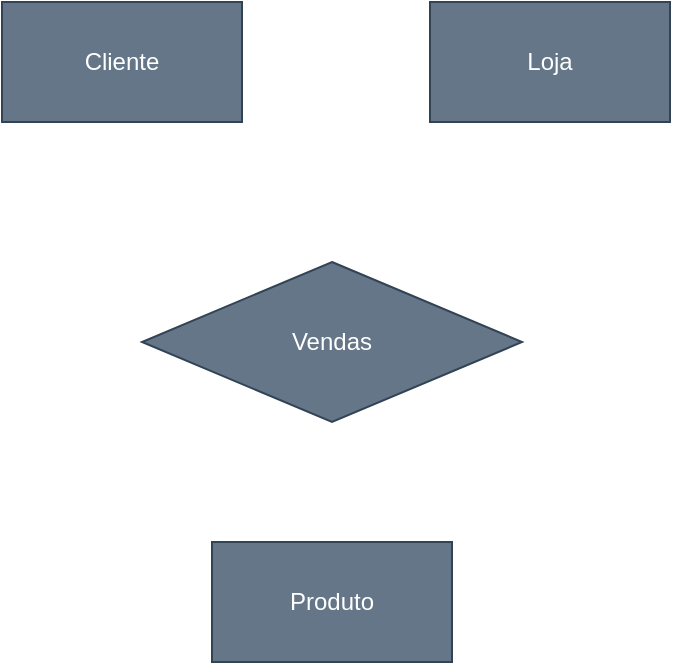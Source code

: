 ﻿<mxfile>
    <diagram id="QnBbF4oTYr3thX7JVEva" name="Entidades">
        <mxGraphModel dx="663" dy="437" grid="1" gridSize="10" guides="1" tooltips="1" connect="1" arrows="1" fold="1" page="1" pageScale="1" pageWidth="827" pageHeight="1169" math="0" shadow="0">
            <root>
                <mxCell id="0"/>
                <mxCell id="1" parent="0"/>
                <mxCell id="6" style="edgeStyle=none;html=1;entryX=0;entryY=0;entryDx=0;entryDy=0;fillColor=#f5f5f5;strokeColor=#FFFFFF;" parent="1" source="2" target="5" edge="1">
                    <mxGeometry relative="1" as="geometry"/>
                </mxCell>
                <mxCell id="2" value="Cliente" style="rounded=0;whiteSpace=wrap;html=1;fillColor=#647687;fontColor=#ffffff;strokeColor=#314354;" parent="1" vertex="1">
                    <mxGeometry x="290" y="100" width="120" height="60" as="geometry"/>
                </mxCell>
                <mxCell id="7" style="edgeStyle=none;html=1;entryX=1;entryY=0;entryDx=0;entryDy=0;fillColor=#f5f5f5;strokeColor=#FFFFFF;" parent="1" source="3" target="5" edge="1">
                    <mxGeometry relative="1" as="geometry"/>
                </mxCell>
                <mxCell id="3" value="Loja" style="rounded=0;whiteSpace=wrap;html=1;fillColor=#647687;fontColor=#ffffff;strokeColor=#314354;" parent="1" vertex="1">
                    <mxGeometry x="504" y="100" width="120" height="60" as="geometry"/>
                </mxCell>
                <mxCell id="9" style="html=1;exitX=0.5;exitY=1;exitDx=0;exitDy=0;fillColor=#f5f5f5;strokeColor=#FFFFFF;" parent="1" source="5" target="8" edge="1">
                    <mxGeometry relative="1" as="geometry"/>
                </mxCell>
                <mxCell id="5" value="Vendas" style="rhombus;whiteSpace=wrap;html=1;fillColor=#647687;fontColor=#ffffff;strokeColor=#314354;" parent="1" vertex="1">
                    <mxGeometry x="360" y="230" width="190" height="80" as="geometry"/>
                </mxCell>
                <mxCell id="8" value="Produto" style="rounded=0;whiteSpace=wrap;html=1;fillColor=#647687;fontColor=#ffffff;strokeColor=#314354;" parent="1" vertex="1">
                    <mxGeometry x="395" y="370" width="120" height="60" as="geometry"/>
                </mxCell>
            </root>
        </mxGraphModel>
    </diagram>
    <diagram id="g1V3IpA1iGvHlMI11iZi" name="Evento-1">
        <mxGraphModel dx="1226" dy="437" grid="1" gridSize="10" guides="1" tooltips="1" connect="1" arrows="1" fold="1" page="1" pageScale="1" pageWidth="827" pageHeight="1169" math="0" shadow="0">
            <root>
                <mxCell id="pChICqhrXKHDW8uU8NWd-0"/>
                <mxCell id="pChICqhrXKHDW8uU8NWd-1" parent="pChICqhrXKHDW8uU8NWd-0"/>
                <mxCell id="pChICqhrXKHDW8uU8NWd-2" value="" style="verticalLabelPosition=bottom;verticalAlign=top;html=1;shape=mxgraph.basic.cone2;dx=0.5;dy=0.9;rotation=-180;fillColor=#f0a30a;fontColor=#000000;strokeColor=#BD7000;" vertex="1" parent="pChICqhrXKHDW8uU8NWd-1">
                    <mxGeometry x="50" y="120" width="100" height="100" as="geometry"/>
                </mxCell>
                <mxCell id="pChICqhrXKHDW8uU8NWd-3" value="" style="rounded=1;whiteSpace=wrap;html=1;fillColor=#a0522d;fontColor=#ffffff;strokeColor=#6D1F00;" vertex="1" parent="pChICqhrXKHDW8uU8NWd-1">
                    <mxGeometry x="55" y="90" width="90" height="30" as="geometry"/>
                </mxCell>
                <mxCell id="pChICqhrXKHDW8uU8NWd-4" value="" style="rounded=1;whiteSpace=wrap;html=1;fillColor=#f9f7ed;strokeColor=#36393d;" vertex="1" parent="pChICqhrXKHDW8uU8NWd-1">
                    <mxGeometry x="67.5" y="70" width="65" height="20" as="geometry"/>
                </mxCell>
                <mxCell id="pChICqhrXKHDW8uU8NWd-5" value="" style="rounded=1;whiteSpace=wrap;html=1;fillColor=#a0522d;fontColor=#ffffff;strokeColor=#6D1F00;" vertex="1" parent="pChICqhrXKHDW8uU8NWd-1">
                    <mxGeometry x="78.75" y="50" width="42.5" height="20" as="geometry"/>
                </mxCell>
                <mxCell id="pChICqhrXKHDW8uU8NWd-6" value="" style="triangle;whiteSpace=wrap;html=1;rotation=-90;fillColor=#f5f5f5;gradientColor=#b3b3b3;strokeColor=#666666;" vertex="1" parent="pChICqhrXKHDW8uU8NWd-1">
                    <mxGeometry x="85" y="20" width="30" height="30" as="geometry"/>
                </mxCell>
                <mxCell id="pChICqhrXKHDW8uU8NWd-7" value="&quot;Victor&quot;&lt;br&gt;Compra&lt;br&gt;&quot;Sorvete de ninho trufado&quot;&lt;br&gt;da loja&lt;br&gt;&quot;Loja 2 - rede sorveteria&quot;" style="html=1;outlineConnect=0;whiteSpace=wrap;fillColor=#6a00ff;shape=mxgraph.archimate3.event;strokeColor=#3700CC;fontColor=#ffffff;" vertex="1" parent="pChICqhrXKHDW8uU8NWd-1">
                    <mxGeometry x="7.5" y="240" width="332.5" height="130" as="geometry"/>
                </mxCell>
                <mxCell id="pChICqhrXKHDW8uU8NWd-8" value="Victor" style="shape=umlActor;verticalLabelPosition=bottom;verticalAlign=top;html=1;outlineConnect=0;" vertex="1" parent="pChICqhrXKHDW8uU8NWd-1">
                    <mxGeometry x="170" y="50" width="90" height="120" as="geometry"/>
                </mxCell>
                <mxCell id="pChICqhrXKHDW8uU8NWd-15" value="Link_Vendas" style="swimlane;fontStyle=0;childLayout=stackLayout;horizontal=1;startSize=30;horizontalStack=0;resizeParent=1;resizeParentMax=0;resizeLast=0;collapsible=1;marginBottom=0;fillColor=#e51400;fontColor=#ffffff;strokeColor=#B20000;" vertex="1" parent="pChICqhrXKHDW8uU8NWd-1">
                    <mxGeometry x="770" y="240" width="140" height="120" as="geometry"/>
                </mxCell>
                <mxCell id="pChICqhrXKHDW8uU8NWd-16" value="Victor" style="text;strokeColor=none;fillColor=none;align=left;verticalAlign=middle;spacingLeft=4;spacingRight=4;overflow=hidden;points=[[0,0.5],[1,0.5]];portConstraint=eastwest;rotatable=0;" vertex="1" parent="pChICqhrXKHDW8uU8NWd-15">
                    <mxGeometry y="30" width="140" height="30" as="geometry"/>
                </mxCell>
                <mxCell id="pChICqhrXKHDW8uU8NWd-17" value="Ninho Trufado" style="text;strokeColor=none;fillColor=none;align=left;verticalAlign=middle;spacingLeft=4;spacingRight=4;overflow=hidden;points=[[0,0.5],[1,0.5]];portConstraint=eastwest;rotatable=0;" vertex="1" parent="pChICqhrXKHDW8uU8NWd-15">
                    <mxGeometry y="60" width="140" height="30" as="geometry"/>
                </mxCell>
                <mxCell id="pChICqhrXKHDW8uU8NWd-18" value="Loja 2" style="text;strokeColor=none;fillColor=none;align=left;verticalAlign=middle;spacingLeft=4;spacingRight=4;overflow=hidden;points=[[0,0.5],[1,0.5]];portConstraint=eastwest;rotatable=0;" vertex="1" parent="pChICqhrXKHDW8uU8NWd-15">
                    <mxGeometry y="90" width="140" height="30" as="geometry"/>
                </mxCell>
                <mxCell id="pChICqhrXKHDW8uU8NWd-19" value="Hub_Loja" style="swimlane;fontStyle=0;childLayout=stackLayout;horizontal=1;startSize=30;horizontalStack=0;resizeParent=1;resizeParentMax=0;resizeLast=0;collapsible=1;marginBottom=0;fillColor=#1ba1e2;fontColor=#ffffff;strokeColor=#006EAF;" vertex="1" parent="pChICqhrXKHDW8uU8NWd-1">
                    <mxGeometry x="770" y="440" width="140" height="120" as="geometry"/>
                </mxCell>
                <mxCell id="pChICqhrXKHDW8uU8NWd-20" value="Loja 2" style="text;strokeColor=none;fillColor=none;align=left;verticalAlign=middle;spacingLeft=4;spacingRight=4;overflow=hidden;points=[[0,0.5],[1,0.5]];portConstraint=eastwest;rotatable=0;" vertex="1" parent="pChICqhrXKHDW8uU8NWd-19">
                    <mxGeometry y="30" width="140" height="30" as="geometry"/>
                </mxCell>
                <mxCell id="pChICqhrXKHDW8uU8NWd-21" value="..." style="text;strokeColor=none;fillColor=none;align=left;verticalAlign=middle;spacingLeft=4;spacingRight=4;overflow=hidden;points=[[0,0.5],[1,0.5]];portConstraint=eastwest;rotatable=0;" vertex="1" parent="pChICqhrXKHDW8uU8NWd-19">
                    <mxGeometry y="60" width="140" height="30" as="geometry"/>
                </mxCell>
                <mxCell id="pChICqhrXKHDW8uU8NWd-22" value="..." style="text;strokeColor=none;fillColor=none;align=left;verticalAlign=middle;spacingLeft=4;spacingRight=4;overflow=hidden;points=[[0,0.5],[1,0.5]];portConstraint=eastwest;rotatable=0;" vertex="1" parent="pChICqhrXKHDW8uU8NWd-19">
                    <mxGeometry y="90" width="140" height="30" as="geometry"/>
                </mxCell>
                <mxCell id="pChICqhrXKHDW8uU8NWd-23" value="SAT_Vendas" style="swimlane;fontStyle=0;childLayout=stackLayout;horizontal=1;startSize=30;horizontalStack=0;resizeParent=1;resizeParentMax=0;resizeLast=0;collapsible=1;marginBottom=0;fillColor=#e3c800;fontColor=#000000;strokeColor=#B09500;" vertex="1" parent="pChICqhrXKHDW8uU8NWd-1">
                    <mxGeometry x="570" y="240" width="140" height="120" as="geometry"/>
                </mxCell>
                <mxCell id="pChICqhrXKHDW8uU8NWd-24" value="02/01/2022" style="text;strokeColor=none;fillColor=none;align=left;verticalAlign=middle;spacingLeft=4;spacingRight=4;overflow=hidden;points=[[0,0.5],[1,0.5]];portConstraint=eastwest;rotatable=0;" vertex="1" parent="pChICqhrXKHDW8uU8NWd-23">
                    <mxGeometry y="30" width="140" height="30" as="geometry"/>
                </mxCell>
                <mxCell id="pChICqhrXKHDW8uU8NWd-25" value="..." style="text;strokeColor=none;fillColor=none;align=left;verticalAlign=middle;spacingLeft=4;spacingRight=4;overflow=hidden;points=[[0,0.5],[1,0.5]];portConstraint=eastwest;rotatable=0;" vertex="1" parent="pChICqhrXKHDW8uU8NWd-23">
                    <mxGeometry y="60" width="140" height="30" as="geometry"/>
                </mxCell>
                <mxCell id="pChICqhrXKHDW8uU8NWd-26" value="..." style="text;strokeColor=none;fillColor=none;align=left;verticalAlign=middle;spacingLeft=4;spacingRight=4;overflow=hidden;points=[[0,0.5],[1,0.5]];portConstraint=eastwest;rotatable=0;" vertex="1" parent="pChICqhrXKHDW8uU8NWd-23">
                    <mxGeometry y="90" width="140" height="30" as="geometry"/>
                </mxCell>
                <mxCell id="pChICqhrXKHDW8uU8NWd-27" value="HUB_Cliente" style="swimlane;fontStyle=0;childLayout=stackLayout;horizontal=1;startSize=30;horizontalStack=0;resizeParent=1;resizeParentMax=0;resizeLast=0;collapsible=1;marginBottom=0;fillColor=#1ba1e2;fontColor=#ffffff;strokeColor=#006EAF;" vertex="1" parent="pChICqhrXKHDW8uU8NWd-1">
                    <mxGeometry x="630" y="20" width="140" height="120" as="geometry"/>
                </mxCell>
                <mxCell id="pChICqhrXKHDW8uU8NWd-28" value="Victor" style="text;strokeColor=none;fillColor=none;align=left;verticalAlign=middle;spacingLeft=4;spacingRight=4;overflow=hidden;points=[[0,0.5],[1,0.5]];portConstraint=eastwest;rotatable=0;" vertex="1" parent="pChICqhrXKHDW8uU8NWd-27">
                    <mxGeometry y="30" width="140" height="30" as="geometry"/>
                </mxCell>
                <mxCell id="pChICqhrXKHDW8uU8NWd-29" value="..." style="text;strokeColor=none;fillColor=none;align=left;verticalAlign=middle;spacingLeft=4;spacingRight=4;overflow=hidden;points=[[0,0.5],[1,0.5]];portConstraint=eastwest;rotatable=0;" vertex="1" parent="pChICqhrXKHDW8uU8NWd-27">
                    <mxGeometry y="60" width="140" height="30" as="geometry"/>
                </mxCell>
                <mxCell id="pChICqhrXKHDW8uU8NWd-30" value="..." style="text;strokeColor=none;fillColor=none;align=left;verticalAlign=middle;spacingLeft=4;spacingRight=4;overflow=hidden;points=[[0,0.5],[1,0.5]];portConstraint=eastwest;rotatable=0;" vertex="1" parent="pChICqhrXKHDW8uU8NWd-27">
                    <mxGeometry y="90" width="140" height="30" as="geometry"/>
                </mxCell>
                <mxCell id="pChICqhrXKHDW8uU8NWd-31" value="Hub_Produto" style="swimlane;fontStyle=0;childLayout=stackLayout;horizontal=1;startSize=30;horizontalStack=0;resizeParent=1;resizeParentMax=0;resizeLast=0;collapsible=1;marginBottom=0;fillColor=#1ba1e2;fontColor=#ffffff;strokeColor=#006EAF;" vertex="1" parent="pChICqhrXKHDW8uU8NWd-1">
                    <mxGeometry x="910" y="20" width="140" height="120" as="geometry"/>
                </mxCell>
                <mxCell id="pChICqhrXKHDW8uU8NWd-32" value="Ninho Trufado" style="text;strokeColor=none;fillColor=none;align=left;verticalAlign=middle;spacingLeft=4;spacingRight=4;overflow=hidden;points=[[0,0.5],[1,0.5]];portConstraint=eastwest;rotatable=0;" vertex="1" parent="pChICqhrXKHDW8uU8NWd-31">
                    <mxGeometry y="30" width="140" height="30" as="geometry"/>
                </mxCell>
                <mxCell id="pChICqhrXKHDW8uU8NWd-33" value="..." style="text;strokeColor=none;fillColor=none;align=left;verticalAlign=middle;spacingLeft=4;spacingRight=4;overflow=hidden;points=[[0,0.5],[1,0.5]];portConstraint=eastwest;rotatable=0;" vertex="1" parent="pChICqhrXKHDW8uU8NWd-31">
                    <mxGeometry y="60" width="140" height="30" as="geometry"/>
                </mxCell>
                <mxCell id="pChICqhrXKHDW8uU8NWd-34" value="..." style="text;strokeColor=none;fillColor=none;align=left;verticalAlign=middle;spacingLeft=4;spacingRight=4;overflow=hidden;points=[[0,0.5],[1,0.5]];portConstraint=eastwest;rotatable=0;" vertex="1" parent="pChICqhrXKHDW8uU8NWd-31">
                    <mxGeometry y="90" width="140" height="30" as="geometry"/>
                </mxCell>
                <mxCell id="pChICqhrXKHDW8uU8NWd-35" style="edgeStyle=none;rounded=0;html=1;entryX=0.25;entryY=0;entryDx=0;entryDy=0;" edge="1" parent="pChICqhrXKHDW8uU8NWd-1" source="pChICqhrXKHDW8uU8NWd-30" target="pChICqhrXKHDW8uU8NWd-15">
                    <mxGeometry relative="1" as="geometry"/>
                </mxCell>
                <mxCell id="pChICqhrXKHDW8uU8NWd-36" style="edgeStyle=none;rounded=0;html=1;entryX=0.629;entryY=-0.008;entryDx=0;entryDy=0;entryPerimeter=0;" edge="1" parent="pChICqhrXKHDW8uU8NWd-1" source="pChICqhrXKHDW8uU8NWd-34" target="pChICqhrXKHDW8uU8NWd-15">
                    <mxGeometry relative="1" as="geometry"/>
                </mxCell>
                <mxCell id="pChICqhrXKHDW8uU8NWd-37" style="edgeStyle=none;rounded=0;html=1;entryX=1;entryY=0.5;entryDx=0;entryDy=0;" edge="1" parent="pChICqhrXKHDW8uU8NWd-1" source="pChICqhrXKHDW8uU8NWd-17" target="pChICqhrXKHDW8uU8NWd-25">
                    <mxGeometry relative="1" as="geometry"/>
                </mxCell>
                <mxCell id="pChICqhrXKHDW8uU8NWd-38" style="edgeStyle=none;rounded=0;html=1;entryX=0.479;entryY=1.033;entryDx=0;entryDy=0;entryPerimeter=0;" edge="1" parent="pChICqhrXKHDW8uU8NWd-1" source="pChICqhrXKHDW8uU8NWd-20" target="pChICqhrXKHDW8uU8NWd-18">
                    <mxGeometry relative="1" as="geometry"/>
                </mxCell>
                <mxCell id="pChICqhrXKHDW8uU8NWd-39" value="" style="curved=1;endArrow=classic;html=1;rounded=0;exitX=1;exitY=0.5;exitDx=0;exitDy=0;exitPerimeter=0;" edge="1" parent="pChICqhrXKHDW8uU8NWd-1" source="pChICqhrXKHDW8uU8NWd-7">
                    <mxGeometry width="50" height="50" relative="1" as="geometry">
                        <mxPoint x="420" y="270" as="sourcePoint"/>
                        <mxPoint x="550" y="210" as="targetPoint"/>
                        <Array as="points">
                            <mxPoint x="470" y="270"/>
                            <mxPoint x="420" y="220"/>
                        </Array>
                    </mxGeometry>
                </mxCell>
            </root>
        </mxGraphModel>
    </diagram>
    <diagram name="Eventos-n" id="Toc9hheSvNmYUVV_5bYc">
        <mxGraphModel dx="1226" dy="437" grid="1" gridSize="10" guides="1" tooltips="1" connect="1" arrows="1" fold="1" page="1" pageScale="1" pageWidth="827" pageHeight="1169" math="0" shadow="0">
            <root>
                <mxCell id="Yj0vvcmh0mu3oPK84LlD-0"/>
                <mxCell id="Yj0vvcmh0mu3oPK84LlD-1" parent="Yj0vvcmh0mu3oPK84LlD-0"/>
                <mxCell id="Yj0vvcmh0mu3oPK84LlD-2" value="" style="verticalLabelPosition=bottom;verticalAlign=top;html=1;shape=mxgraph.basic.cone2;dx=0.5;dy=0.9;rotation=-180;fillColor=#f0a30a;fontColor=#000000;strokeColor=#BD7000;" vertex="1" parent="Yj0vvcmh0mu3oPK84LlD-1">
                    <mxGeometry x="50" y="120" width="100" height="100" as="geometry"/>
                </mxCell>
                <mxCell id="Yj0vvcmh0mu3oPK84LlD-3" value="" style="rounded=1;whiteSpace=wrap;html=1;fillColor=#a0522d;fontColor=#ffffff;strokeColor=#6D1F00;" vertex="1" parent="Yj0vvcmh0mu3oPK84LlD-1">
                    <mxGeometry x="55" y="90" width="90" height="30" as="geometry"/>
                </mxCell>
                <mxCell id="Yj0vvcmh0mu3oPK84LlD-4" value="" style="rounded=1;whiteSpace=wrap;html=1;fillColor=#f9f7ed;strokeColor=#36393d;" vertex="1" parent="Yj0vvcmh0mu3oPK84LlD-1">
                    <mxGeometry x="67.5" y="70" width="65" height="20" as="geometry"/>
                </mxCell>
                <mxCell id="Yj0vvcmh0mu3oPK84LlD-5" value="" style="rounded=1;whiteSpace=wrap;html=1;fillColor=#a0522d;fontColor=#ffffff;strokeColor=#6D1F00;" vertex="1" parent="Yj0vvcmh0mu3oPK84LlD-1">
                    <mxGeometry x="78.75" y="50" width="42.5" height="20" as="geometry"/>
                </mxCell>
                <mxCell id="Yj0vvcmh0mu3oPK84LlD-6" value="" style="triangle;whiteSpace=wrap;html=1;rotation=-90;fillColor=#f5f5f5;gradientColor=#b3b3b3;strokeColor=#666666;" vertex="1" parent="Yj0vvcmh0mu3oPK84LlD-1">
                    <mxGeometry x="85" y="20" width="30" height="30" as="geometry"/>
                </mxCell>
                <mxCell id="Yj0vvcmh0mu3oPK84LlD-7" style="edgeStyle=none;html=1;rounded=0;shape=link;dashed=1;" edge="1" parent="Yj0vvcmh0mu3oPK84LlD-1" source="Yj0vvcmh0mu3oPK84LlD-8" target="Yj0vvcmh0mu3oPK84LlD-11">
                    <mxGeometry relative="1" as="geometry"/>
                </mxCell>
                <mxCell id="Yj0vvcmh0mu3oPK84LlD-8" value="&quot;Victor&quot;&lt;br&gt;Compra&lt;br&gt;&quot;Sorvete de ninho trufado&quot;&lt;br&gt;da loja&lt;br&gt;&quot;Loja 2 - rede sorveteria&quot;" style="html=1;outlineConnect=0;whiteSpace=wrap;fillColor=#6a00ff;shape=mxgraph.archimate3.event;strokeColor=#3700CC;fontColor=#ffffff;" vertex="1" parent="Yj0vvcmh0mu3oPK84LlD-1">
                    <mxGeometry x="7.5" y="240" width="332.5" height="130" as="geometry"/>
                </mxCell>
                <mxCell id="Yj0vvcmh0mu3oPK84LlD-9" value="Victor" style="shape=umlActor;verticalLabelPosition=bottom;verticalAlign=top;html=1;outlineConnect=0;" vertex="1" parent="Yj0vvcmh0mu3oPK84LlD-1">
                    <mxGeometry x="170" y="50" width="90" height="120" as="geometry"/>
                </mxCell>
                <mxCell id="Yj0vvcmh0mu3oPK84LlD-10" style="edgeStyle=none;shape=link;rounded=0;html=1;dashed=1;" edge="1" parent="Yj0vvcmh0mu3oPK84LlD-1" source="Yj0vvcmh0mu3oPK84LlD-11" target="Yj0vvcmh0mu3oPK84LlD-12">
                    <mxGeometry relative="1" as="geometry"/>
                </mxCell>
                <mxCell id="Yj0vvcmh0mu3oPK84LlD-11" value="&quot;Victor&quot;&lt;br&gt;Compra&lt;br&gt;&quot;Sorvete de ninho trufado&quot;&lt;br&gt;da loja&lt;br&gt;&quot;Loja 2 - rede sorveteria&quot;" style="html=1;outlineConnect=0;whiteSpace=wrap;fillColor=#6a00ff;shape=mxgraph.archimate3.event;strokeColor=#3700CC;fontColor=#ffffff;" vertex="1" parent="Yj0vvcmh0mu3oPK84LlD-1">
                    <mxGeometry x="7.5" y="440" width="332.5" height="130" as="geometry"/>
                </mxCell>
                <mxCell id="Yj0vvcmh0mu3oPK84LlD-12" value="&quot;Victor&quot;&lt;br&gt;Compra&lt;br&gt;&quot;Sorvete de ninho trufado&quot;&lt;br&gt;da loja&lt;br&gt;&quot;Loja 2 - rede sorveteria&quot;" style="html=1;outlineConnect=0;whiteSpace=wrap;fillColor=#6a00ff;shape=mxgraph.archimate3.event;strokeColor=#3700CC;fontColor=#ffffff;" vertex="1" parent="Yj0vvcmh0mu3oPK84LlD-1">
                    <mxGeometry x="7.5" y="650" width="332.5" height="130" as="geometry"/>
                </mxCell>
                <mxCell id="Yj0vvcmh0mu3oPK84LlD-13" value="Link_Vendas" style="swimlane;fontStyle=0;childLayout=stackLayout;horizontal=1;startSize=30;horizontalStack=0;resizeParent=1;resizeParentMax=0;resizeLast=0;collapsible=1;marginBottom=0;fillColor=#e51400;fontColor=#ffffff;strokeColor=#B20000;" vertex="1" parent="Yj0vvcmh0mu3oPK84LlD-1">
                    <mxGeometry x="770" y="240" width="140" height="120" as="geometry"/>
                </mxCell>
                <mxCell id="Yj0vvcmh0mu3oPK84LlD-14" value="Victor" style="text;strokeColor=none;fillColor=none;align=left;verticalAlign=middle;spacingLeft=4;spacingRight=4;overflow=hidden;points=[[0,0.5],[1,0.5]];portConstraint=eastwest;rotatable=0;" vertex="1" parent="Yj0vvcmh0mu3oPK84LlD-13">
                    <mxGeometry y="30" width="140" height="30" as="geometry"/>
                </mxCell>
                <mxCell id="Yj0vvcmh0mu3oPK84LlD-15" value="Ninho Trufado" style="text;strokeColor=none;fillColor=none;align=left;verticalAlign=middle;spacingLeft=4;spacingRight=4;overflow=hidden;points=[[0,0.5],[1,0.5]];portConstraint=eastwest;rotatable=0;" vertex="1" parent="Yj0vvcmh0mu3oPK84LlD-13">
                    <mxGeometry y="60" width="140" height="30" as="geometry"/>
                </mxCell>
                <mxCell id="Yj0vvcmh0mu3oPK84LlD-16" value="Loja 2" style="text;strokeColor=none;fillColor=none;align=left;verticalAlign=middle;spacingLeft=4;spacingRight=4;overflow=hidden;points=[[0,0.5],[1,0.5]];portConstraint=eastwest;rotatable=0;" vertex="1" parent="Yj0vvcmh0mu3oPK84LlD-13">
                    <mxGeometry y="90" width="140" height="30" as="geometry"/>
                </mxCell>
                <mxCell id="Yj0vvcmh0mu3oPK84LlD-17" value="Hub_Loja" style="swimlane;fontStyle=0;childLayout=stackLayout;horizontal=1;startSize=30;horizontalStack=0;resizeParent=1;resizeParentMax=0;resizeLast=0;collapsible=1;marginBottom=0;fillColor=#1ba1e2;fontColor=#ffffff;strokeColor=#006EAF;" vertex="1" parent="Yj0vvcmh0mu3oPK84LlD-1">
                    <mxGeometry x="770" y="440" width="140" height="120" as="geometry"/>
                </mxCell>
                <mxCell id="Yj0vvcmh0mu3oPK84LlD-18" value="Loja 2" style="text;strokeColor=none;fillColor=none;align=left;verticalAlign=middle;spacingLeft=4;spacingRight=4;overflow=hidden;points=[[0,0.5],[1,0.5]];portConstraint=eastwest;rotatable=0;" vertex="1" parent="Yj0vvcmh0mu3oPK84LlD-17">
                    <mxGeometry y="30" width="140" height="30" as="geometry"/>
                </mxCell>
                <mxCell id="Yj0vvcmh0mu3oPK84LlD-19" value="..." style="text;strokeColor=none;fillColor=none;align=left;verticalAlign=middle;spacingLeft=4;spacingRight=4;overflow=hidden;points=[[0,0.5],[1,0.5]];portConstraint=eastwest;rotatable=0;" vertex="1" parent="Yj0vvcmh0mu3oPK84LlD-17">
                    <mxGeometry y="60" width="140" height="30" as="geometry"/>
                </mxCell>
                <mxCell id="Yj0vvcmh0mu3oPK84LlD-20" value="..." style="text;strokeColor=none;fillColor=none;align=left;verticalAlign=middle;spacingLeft=4;spacingRight=4;overflow=hidden;points=[[0,0.5],[1,0.5]];portConstraint=eastwest;rotatable=0;" vertex="1" parent="Yj0vvcmh0mu3oPK84LlD-17">
                    <mxGeometry y="90" width="140" height="30" as="geometry"/>
                </mxCell>
                <mxCell id="Yj0vvcmh0mu3oPK84LlD-21" value="SAT_Vendas" style="swimlane;fontStyle=0;childLayout=stackLayout;horizontal=1;startSize=30;horizontalStack=0;resizeParent=1;resizeParentMax=0;resizeLast=0;collapsible=1;marginBottom=0;fillColor=#e3c800;fontColor=#000000;strokeColor=#B09500;" vertex="1" parent="Yj0vvcmh0mu3oPK84LlD-1">
                    <mxGeometry x="570" y="240" width="140" height="120" as="geometry"/>
                </mxCell>
                <mxCell id="Yj0vvcmh0mu3oPK84LlD-22" value="02/01/2022" style="text;strokeColor=none;fillColor=none;align=left;verticalAlign=middle;spacingLeft=4;spacingRight=4;overflow=hidden;points=[[0,0.5],[1,0.5]];portConstraint=eastwest;rotatable=0;" vertex="1" parent="Yj0vvcmh0mu3oPK84LlD-21">
                    <mxGeometry y="30" width="140" height="30" as="geometry"/>
                </mxCell>
                <mxCell id="Yj0vvcmh0mu3oPK84LlD-23" value="..." style="text;strokeColor=none;fillColor=none;align=left;verticalAlign=middle;spacingLeft=4;spacingRight=4;overflow=hidden;points=[[0,0.5],[1,0.5]];portConstraint=eastwest;rotatable=0;" vertex="1" parent="Yj0vvcmh0mu3oPK84LlD-21">
                    <mxGeometry y="60" width="140" height="30" as="geometry"/>
                </mxCell>
                <mxCell id="Yj0vvcmh0mu3oPK84LlD-24" value="..." style="text;strokeColor=none;fillColor=none;align=left;verticalAlign=middle;spacingLeft=4;spacingRight=4;overflow=hidden;points=[[0,0.5],[1,0.5]];portConstraint=eastwest;rotatable=0;" vertex="1" parent="Yj0vvcmh0mu3oPK84LlD-21">
                    <mxGeometry y="90" width="140" height="30" as="geometry"/>
                </mxCell>
                <mxCell id="Yj0vvcmh0mu3oPK84LlD-25" value="HUB_Cliente" style="swimlane;fontStyle=0;childLayout=stackLayout;horizontal=1;startSize=30;horizontalStack=0;resizeParent=1;resizeParentMax=0;resizeLast=0;collapsible=1;marginBottom=0;fillColor=#1ba1e2;fontColor=#ffffff;strokeColor=#006EAF;" vertex="1" parent="Yj0vvcmh0mu3oPK84LlD-1">
                    <mxGeometry x="630" y="20" width="140" height="120" as="geometry"/>
                </mxCell>
                <mxCell id="Yj0vvcmh0mu3oPK84LlD-26" value="Victor" style="text;strokeColor=none;fillColor=none;align=left;verticalAlign=middle;spacingLeft=4;spacingRight=4;overflow=hidden;points=[[0,0.5],[1,0.5]];portConstraint=eastwest;rotatable=0;" vertex="1" parent="Yj0vvcmh0mu3oPK84LlD-25">
                    <mxGeometry y="30" width="140" height="30" as="geometry"/>
                </mxCell>
                <mxCell id="Yj0vvcmh0mu3oPK84LlD-27" value="..." style="text;strokeColor=none;fillColor=none;align=left;verticalAlign=middle;spacingLeft=4;spacingRight=4;overflow=hidden;points=[[0,0.5],[1,0.5]];portConstraint=eastwest;rotatable=0;" vertex="1" parent="Yj0vvcmh0mu3oPK84LlD-25">
                    <mxGeometry y="60" width="140" height="30" as="geometry"/>
                </mxCell>
                <mxCell id="Yj0vvcmh0mu3oPK84LlD-28" value="..." style="text;strokeColor=none;fillColor=none;align=left;verticalAlign=middle;spacingLeft=4;spacingRight=4;overflow=hidden;points=[[0,0.5],[1,0.5]];portConstraint=eastwest;rotatable=0;" vertex="1" parent="Yj0vvcmh0mu3oPK84LlD-25">
                    <mxGeometry y="90" width="140" height="30" as="geometry"/>
                </mxCell>
                <mxCell id="Yj0vvcmh0mu3oPK84LlD-29" value="Hub_Produto" style="swimlane;fontStyle=0;childLayout=stackLayout;horizontal=1;startSize=30;horizontalStack=0;resizeParent=1;resizeParentMax=0;resizeLast=0;collapsible=1;marginBottom=0;fillColor=#1ba1e2;fontColor=#ffffff;strokeColor=#006EAF;" vertex="1" parent="Yj0vvcmh0mu3oPK84LlD-1">
                    <mxGeometry x="910" y="20" width="140" height="120" as="geometry"/>
                </mxCell>
                <mxCell id="Yj0vvcmh0mu3oPK84LlD-30" value="Ninho Trufado" style="text;strokeColor=none;fillColor=none;align=left;verticalAlign=middle;spacingLeft=4;spacingRight=4;overflow=hidden;points=[[0,0.5],[1,0.5]];portConstraint=eastwest;rotatable=0;" vertex="1" parent="Yj0vvcmh0mu3oPK84LlD-29">
                    <mxGeometry y="30" width="140" height="30" as="geometry"/>
                </mxCell>
                <mxCell id="Yj0vvcmh0mu3oPK84LlD-31" value="..." style="text;strokeColor=none;fillColor=none;align=left;verticalAlign=middle;spacingLeft=4;spacingRight=4;overflow=hidden;points=[[0,0.5],[1,0.5]];portConstraint=eastwest;rotatable=0;" vertex="1" parent="Yj0vvcmh0mu3oPK84LlD-29">
                    <mxGeometry y="60" width="140" height="30" as="geometry"/>
                </mxCell>
                <mxCell id="Yj0vvcmh0mu3oPK84LlD-32" value="..." style="text;strokeColor=none;fillColor=none;align=left;verticalAlign=middle;spacingLeft=4;spacingRight=4;overflow=hidden;points=[[0,0.5],[1,0.5]];portConstraint=eastwest;rotatable=0;" vertex="1" parent="Yj0vvcmh0mu3oPK84LlD-29">
                    <mxGeometry y="90" width="140" height="30" as="geometry"/>
                </mxCell>
                <mxCell id="Yj0vvcmh0mu3oPK84LlD-33" style="edgeStyle=none;rounded=0;html=1;entryX=0.25;entryY=0;entryDx=0;entryDy=0;" edge="1" parent="Yj0vvcmh0mu3oPK84LlD-1" source="Yj0vvcmh0mu3oPK84LlD-28" target="Yj0vvcmh0mu3oPK84LlD-13">
                    <mxGeometry relative="1" as="geometry"/>
                </mxCell>
                <mxCell id="Yj0vvcmh0mu3oPK84LlD-34" style="edgeStyle=none;rounded=0;html=1;entryX=0.629;entryY=-0.008;entryDx=0;entryDy=0;entryPerimeter=0;" edge="1" parent="Yj0vvcmh0mu3oPK84LlD-1" source="Yj0vvcmh0mu3oPK84LlD-32" target="Yj0vvcmh0mu3oPK84LlD-13">
                    <mxGeometry relative="1" as="geometry"/>
                </mxCell>
                <mxCell id="Yj0vvcmh0mu3oPK84LlD-35" style="edgeStyle=none;rounded=0;html=1;entryX=1;entryY=0.5;entryDx=0;entryDy=0;" edge="1" parent="Yj0vvcmh0mu3oPK84LlD-1" source="Yj0vvcmh0mu3oPK84LlD-15" target="Yj0vvcmh0mu3oPK84LlD-23">
                    <mxGeometry relative="1" as="geometry"/>
                </mxCell>
                <mxCell id="Yj0vvcmh0mu3oPK84LlD-36" style="edgeStyle=none;rounded=0;html=1;entryX=0.479;entryY=1.033;entryDx=0;entryDy=0;entryPerimeter=0;" edge="1" parent="Yj0vvcmh0mu3oPK84LlD-1" source="Yj0vvcmh0mu3oPK84LlD-18" target="Yj0vvcmh0mu3oPK84LlD-16">
                    <mxGeometry relative="1" as="geometry"/>
                </mxCell>
                <mxCell id="Yj0vvcmh0mu3oPK84LlD-37" value="" style="curved=1;endArrow=classic;html=1;rounded=0;exitX=1;exitY=0.5;exitDx=0;exitDy=0;exitPerimeter=0;" edge="1" parent="Yj0vvcmh0mu3oPK84LlD-1" source="Yj0vvcmh0mu3oPK84LlD-8">
                    <mxGeometry width="50" height="50" relative="1" as="geometry">
                        <mxPoint x="420" y="270" as="sourcePoint"/>
                        <mxPoint x="550" y="210" as="targetPoint"/>
                        <Array as="points">
                            <mxPoint x="470" y="270"/>
                            <mxPoint x="420" y="220"/>
                        </Array>
                    </mxGeometry>
                </mxCell>
            </root>
        </mxGraphModel>
    </diagram>
</mxfile>